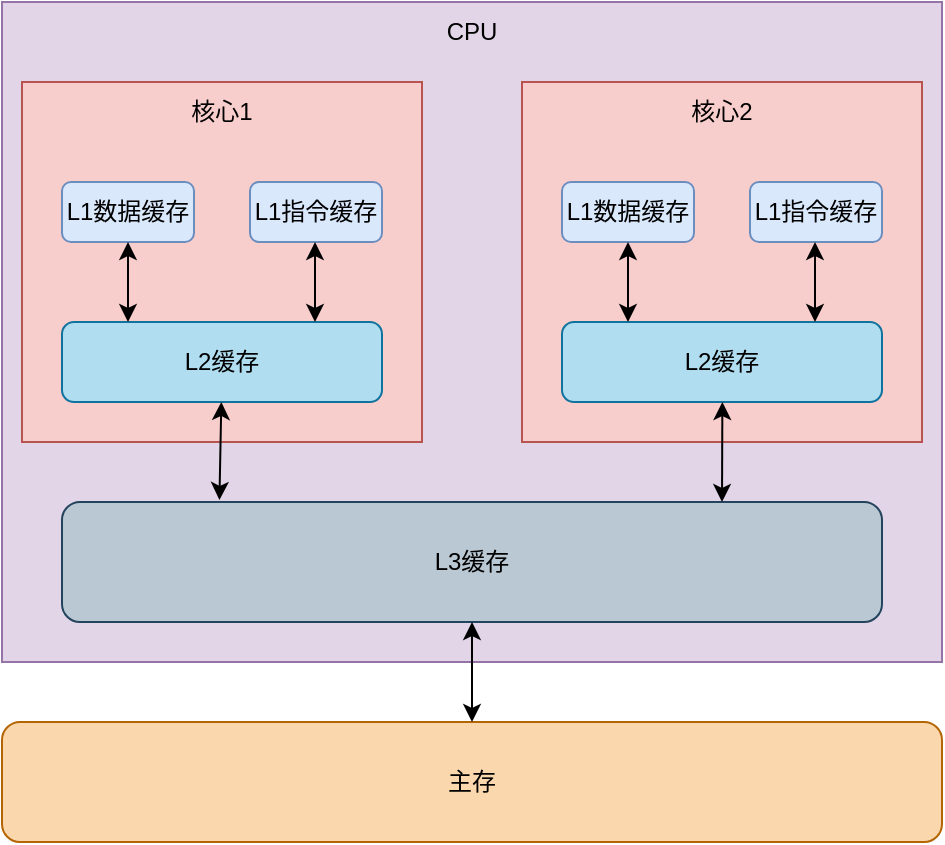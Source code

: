 <mxfile version="21.5.1" type="device" pages="2">
  <diagram name="第 1 页" id="ACGijIuzrhd0nZVXjb5g">
    <mxGraphModel dx="1195" dy="697" grid="1" gridSize="10" guides="1" tooltips="1" connect="1" arrows="1" fold="1" page="1" pageScale="1" pageWidth="827" pageHeight="1169" math="0" shadow="0">
      <root>
        <mxCell id="0" />
        <mxCell id="1" parent="0" />
        <mxCell id="p3ihebE-vP7jaE2jx-pJ-1" value="" style="rounded=0;whiteSpace=wrap;html=1;fillColor=#e1d5e7;strokeColor=#9673a6;" vertex="1" parent="1">
          <mxGeometry x="220" y="210" width="470" height="330" as="geometry" />
        </mxCell>
        <mxCell id="p3ihebE-vP7jaE2jx-pJ-2" value="" style="rounded=0;whiteSpace=wrap;html=1;fillColor=#f8cecc;strokeColor=#b85450;" vertex="1" parent="1">
          <mxGeometry x="230" y="250" width="200" height="180" as="geometry" />
        </mxCell>
        <mxCell id="p3ihebE-vP7jaE2jx-pJ-3" value="L1数据缓存" style="rounded=1;whiteSpace=wrap;html=1;fillColor=#dae8fc;strokeColor=#6c8ebf;" vertex="1" parent="1">
          <mxGeometry x="250" y="300" width="66" height="30" as="geometry" />
        </mxCell>
        <mxCell id="p3ihebE-vP7jaE2jx-pJ-4" value="L1指令缓存" style="rounded=1;whiteSpace=wrap;html=1;fillColor=#dae8fc;strokeColor=#6c8ebf;" vertex="1" parent="1">
          <mxGeometry x="344" y="300" width="66" height="30" as="geometry" />
        </mxCell>
        <mxCell id="p3ihebE-vP7jaE2jx-pJ-5" value="CPU" style="text;html=1;strokeColor=none;fillColor=none;align=center;verticalAlign=middle;whiteSpace=wrap;rounded=0;" vertex="1" parent="1">
          <mxGeometry x="425" y="210" width="60" height="30" as="geometry" />
        </mxCell>
        <mxCell id="p3ihebE-vP7jaE2jx-pJ-6" value="核心1" style="text;html=1;strokeColor=none;fillColor=none;align=center;verticalAlign=middle;whiteSpace=wrap;rounded=0;" vertex="1" parent="1">
          <mxGeometry x="300" y="250" width="60" height="30" as="geometry" />
        </mxCell>
        <mxCell id="p3ihebE-vP7jaE2jx-pJ-7" value="L2缓存" style="rounded=1;whiteSpace=wrap;html=1;fillColor=#b1ddf0;strokeColor=#10739e;" vertex="1" parent="1">
          <mxGeometry x="250" y="370" width="160" height="40" as="geometry" />
        </mxCell>
        <mxCell id="p3ihebE-vP7jaE2jx-pJ-8" value="" style="endArrow=classic;startArrow=classic;html=1;rounded=0;entryX=0.5;entryY=1;entryDx=0;entryDy=0;" edge="1" parent="1" target="p3ihebE-vP7jaE2jx-pJ-3">
          <mxGeometry width="50" height="50" relative="1" as="geometry">
            <mxPoint x="283" y="370" as="sourcePoint" />
            <mxPoint x="290" y="330" as="targetPoint" />
          </mxGeometry>
        </mxCell>
        <mxCell id="p3ihebE-vP7jaE2jx-pJ-9" value="" style="endArrow=classic;startArrow=classic;html=1;rounded=0;entryX=0.5;entryY=1;entryDx=0;entryDy=0;" edge="1" parent="1">
          <mxGeometry width="50" height="50" relative="1" as="geometry">
            <mxPoint x="376.5" y="370" as="sourcePoint" />
            <mxPoint x="376.5" y="330" as="targetPoint" />
          </mxGeometry>
        </mxCell>
        <mxCell id="p3ihebE-vP7jaE2jx-pJ-10" value="" style="rounded=0;whiteSpace=wrap;html=1;fillColor=#f8cecc;strokeColor=#b85450;" vertex="1" parent="1">
          <mxGeometry x="480" y="250" width="200" height="180" as="geometry" />
        </mxCell>
        <mxCell id="p3ihebE-vP7jaE2jx-pJ-11" value="L1数据缓存" style="rounded=1;whiteSpace=wrap;html=1;fillColor=#dae8fc;strokeColor=#6c8ebf;" vertex="1" parent="1">
          <mxGeometry x="500" y="300" width="66" height="30" as="geometry" />
        </mxCell>
        <mxCell id="p3ihebE-vP7jaE2jx-pJ-12" value="L1指令缓存" style="rounded=1;whiteSpace=wrap;html=1;fillColor=#dae8fc;strokeColor=#6c8ebf;" vertex="1" parent="1">
          <mxGeometry x="594" y="300" width="66" height="30" as="geometry" />
        </mxCell>
        <mxCell id="p3ihebE-vP7jaE2jx-pJ-13" value="核心2" style="text;html=1;strokeColor=none;fillColor=none;align=center;verticalAlign=middle;whiteSpace=wrap;rounded=0;" vertex="1" parent="1">
          <mxGeometry x="550" y="250" width="60" height="30" as="geometry" />
        </mxCell>
        <mxCell id="p3ihebE-vP7jaE2jx-pJ-14" value="L2缓存" style="rounded=1;whiteSpace=wrap;html=1;fillColor=#b1ddf0;strokeColor=#10739e;" vertex="1" parent="1">
          <mxGeometry x="500" y="370" width="160" height="40" as="geometry" />
        </mxCell>
        <mxCell id="p3ihebE-vP7jaE2jx-pJ-15" value="" style="endArrow=classic;startArrow=classic;html=1;rounded=0;entryX=0.5;entryY=1;entryDx=0;entryDy=0;" edge="1" target="p3ihebE-vP7jaE2jx-pJ-11" parent="1">
          <mxGeometry width="50" height="50" relative="1" as="geometry">
            <mxPoint x="533" y="370" as="sourcePoint" />
            <mxPoint x="540" y="330" as="targetPoint" />
          </mxGeometry>
        </mxCell>
        <mxCell id="p3ihebE-vP7jaE2jx-pJ-16" value="" style="endArrow=classic;startArrow=classic;html=1;rounded=0;entryX=0.5;entryY=1;entryDx=0;entryDy=0;" edge="1" parent="1">
          <mxGeometry width="50" height="50" relative="1" as="geometry">
            <mxPoint x="626.5" y="370" as="sourcePoint" />
            <mxPoint x="626.5" y="330" as="targetPoint" />
          </mxGeometry>
        </mxCell>
        <mxCell id="p3ihebE-vP7jaE2jx-pJ-17" value="L3缓存" style="rounded=1;whiteSpace=wrap;html=1;fillColor=#bac8d3;strokeColor=#23445d;" vertex="1" parent="1">
          <mxGeometry x="250" y="460" width="410" height="60" as="geometry" />
        </mxCell>
        <mxCell id="p3ihebE-vP7jaE2jx-pJ-18" value="" style="endArrow=classic;startArrow=classic;html=1;rounded=0;entryX=0.5;entryY=1;entryDx=0;entryDy=0;exitX=0.192;exitY=-0.017;exitDx=0;exitDy=0;exitPerimeter=0;" edge="1" parent="1" source="p3ihebE-vP7jaE2jx-pJ-17">
          <mxGeometry width="50" height="50" relative="1" as="geometry">
            <mxPoint x="329.66" y="450" as="sourcePoint" />
            <mxPoint x="329.66" y="410" as="targetPoint" />
          </mxGeometry>
        </mxCell>
        <mxCell id="p3ihebE-vP7jaE2jx-pJ-19" value="" style="endArrow=classic;startArrow=classic;html=1;rounded=0;entryX=0.5;entryY=1;entryDx=0;entryDy=0;" edge="1" parent="1">
          <mxGeometry width="50" height="50" relative="1" as="geometry">
            <mxPoint x="580" y="460" as="sourcePoint" />
            <mxPoint x="580.19" y="410" as="targetPoint" />
          </mxGeometry>
        </mxCell>
        <mxCell id="p3ihebE-vP7jaE2jx-pJ-20" value="主存" style="rounded=1;whiteSpace=wrap;html=1;fillColor=#fad7ac;strokeColor=#b46504;" vertex="1" parent="1">
          <mxGeometry x="220" y="570" width="470" height="60" as="geometry" />
        </mxCell>
        <mxCell id="p3ihebE-vP7jaE2jx-pJ-21" value="" style="endArrow=classic;startArrow=classic;html=1;rounded=0;exitX=0.5;exitY=0;exitDx=0;exitDy=0;entryX=0.5;entryY=1;entryDx=0;entryDy=0;" edge="1" parent="1" source="p3ihebE-vP7jaE2jx-pJ-20" target="p3ihebE-vP7jaE2jx-pJ-17">
          <mxGeometry width="50" height="50" relative="1" as="geometry">
            <mxPoint x="410" y="570" as="sourcePoint" />
            <mxPoint x="460" y="520" as="targetPoint" />
          </mxGeometry>
        </mxCell>
      </root>
    </mxGraphModel>
  </diagram>
  <diagram id="BAVsK_he-TRnKglAebo0" name="第 2 页">
    <mxGraphModel dx="1195" dy="697" grid="1" gridSize="10" guides="1" tooltips="1" connect="1" arrows="1" fold="1" page="1" pageScale="1" pageWidth="827" pageHeight="1169" math="0" shadow="0">
      <root>
        <mxCell id="0" />
        <mxCell id="1" parent="0" />
        <mxCell id="0zQAIz0TJpnZ4_54E1hD-2" value="" style="rounded=0;whiteSpace=wrap;html=1;fillColor=#f8cecc;strokeColor=#b85450;" vertex="1" parent="1">
          <mxGeometry x="230" y="250" width="200" height="180" as="geometry" />
        </mxCell>
        <mxCell id="0zQAIz0TJpnZ4_54E1hD-3" value="" style="rounded=1;whiteSpace=wrap;html=1;fillColor=#dae8fc;strokeColor=#6c8ebf;" vertex="1" parent="1">
          <mxGeometry x="250" y="300" width="160" height="120" as="geometry" />
        </mxCell>
        <mxCell id="0zQAIz0TJpnZ4_54E1hD-6" value="核心1" style="text;html=1;strokeColor=none;fillColor=none;align=center;verticalAlign=middle;whiteSpace=wrap;rounded=0;" vertex="1" parent="1">
          <mxGeometry x="300" y="250" width="60" height="30" as="geometry" />
        </mxCell>
        <mxCell id="0zQAIz0TJpnZ4_54E1hD-10" value="" style="rounded=0;whiteSpace=wrap;html=1;fillColor=#f8cecc;strokeColor=#b85450;" vertex="1" parent="1">
          <mxGeometry x="480" y="250" width="200" height="180" as="geometry" />
        </mxCell>
        <mxCell id="0zQAIz0TJpnZ4_54E1hD-13" value="核心2" style="text;html=1;strokeColor=none;fillColor=none;align=center;verticalAlign=middle;whiteSpace=wrap;rounded=0;" vertex="1" parent="1">
          <mxGeometry x="550" y="250" width="60" height="30" as="geometry" />
        </mxCell>
        <mxCell id="0zQAIz0TJpnZ4_54E1hD-20" value="" style="rounded=1;whiteSpace=wrap;html=1;fillColor=#fad7ac;strokeColor=#b46504;" vertex="1" parent="1">
          <mxGeometry x="220" y="460" width="470" height="220" as="geometry" />
        </mxCell>
        <mxCell id="0zQAIz0TJpnZ4_54E1hD-22" value="主存" style="text;html=1;strokeColor=none;fillColor=none;align=center;verticalAlign=middle;whiteSpace=wrap;rounded=0;" vertex="1" parent="1">
          <mxGeometry x="425" y="460" width="60" height="30" as="geometry" />
        </mxCell>
        <mxCell id="0zQAIz0TJpnZ4_54E1hD-23" value="L1" style="text;html=1;strokeColor=none;fillColor=none;align=center;verticalAlign=middle;whiteSpace=wrap;rounded=0;" vertex="1" parent="1">
          <mxGeometry x="300" y="300" width="60" height="30" as="geometry" />
        </mxCell>
        <mxCell id="0zQAIz0TJpnZ4_54E1hD-24" value="" style="rounded=0;whiteSpace=wrap;html=1;" vertex="1" parent="1">
          <mxGeometry x="260" y="330" width="120" height="30" as="geometry" />
        </mxCell>
        <mxCell id="0zQAIz0TJpnZ4_54E1hD-25" value="a" style="rounded=0;whiteSpace=wrap;html=1;" vertex="1" parent="1">
          <mxGeometry x="260" y="330" width="30" height="30" as="geometry" />
        </mxCell>
        <mxCell id="0zQAIz0TJpnZ4_54E1hD-26" value="b" style="rounded=0;whiteSpace=wrap;html=1;" vertex="1" parent="1">
          <mxGeometry x="290" y="330" width="30" height="30" as="geometry" />
        </mxCell>
        <mxCell id="0zQAIz0TJpnZ4_54E1hD-27" value="..." style="rounded=0;whiteSpace=wrap;html=1;" vertex="1" parent="1">
          <mxGeometry x="320" y="330" width="60" height="30" as="geometry" />
        </mxCell>
        <mxCell id="0zQAIz0TJpnZ4_54E1hD-28" value="" style="rounded=0;whiteSpace=wrap;html=1;" vertex="1" parent="1">
          <mxGeometry x="240" y="510" width="120" height="30" as="geometry" />
        </mxCell>
        <mxCell id="0zQAIz0TJpnZ4_54E1hD-29" value="a" style="rounded=0;whiteSpace=wrap;html=1;" vertex="1" parent="1">
          <mxGeometry x="240" y="510" width="30" height="30" as="geometry" />
        </mxCell>
        <mxCell id="0zQAIz0TJpnZ4_54E1hD-30" value="b" style="rounded=0;whiteSpace=wrap;html=1;" vertex="1" parent="1">
          <mxGeometry x="270" y="510" width="30" height="30" as="geometry" />
        </mxCell>
        <mxCell id="0zQAIz0TJpnZ4_54E1hD-31" value="" style="rounded=0;whiteSpace=wrap;html=1;" vertex="1" parent="1">
          <mxGeometry x="320" y="510" width="160" height="30" as="geometry" />
        </mxCell>
        <mxCell id="0zQAIz0TJpnZ4_54E1hD-32" value="..." style="rounded=0;whiteSpace=wrap;html=1;" vertex="1" parent="1">
          <mxGeometry x="300" y="510" width="370" height="30" as="geometry" />
        </mxCell>
        <mxCell id="0zQAIz0TJpnZ4_54E1hD-42" value="" style="shape=curlyBracket;whiteSpace=wrap;html=1;rounded=1;labelPosition=left;verticalLabelPosition=middle;align=right;verticalAlign=middle;size=0.5;rotation=90;" vertex="1" parent="1">
          <mxGeometry x="290" y="440" width="20" height="120" as="geometry" />
        </mxCell>
        <mxCell id="0zQAIz0TJpnZ4_54E1hD-44" value="一个缓存行大小" style="text;html=1;strokeColor=none;fillColor=none;align=center;verticalAlign=middle;whiteSpace=wrap;rounded=0;" vertex="1" parent="1">
          <mxGeometry x="255" y="470" width="90" height="30" as="geometry" />
        </mxCell>
        <mxCell id="0zQAIz0TJpnZ4_54E1hD-46" value="" style="rounded=1;whiteSpace=wrap;html=1;fillColor=#dae8fc;strokeColor=#6c8ebf;" vertex="1" parent="1">
          <mxGeometry x="500" y="300" width="160" height="120" as="geometry" />
        </mxCell>
        <mxCell id="0zQAIz0TJpnZ4_54E1hD-47" value="L1" style="text;html=1;strokeColor=none;fillColor=none;align=center;verticalAlign=middle;whiteSpace=wrap;rounded=0;" vertex="1" parent="1">
          <mxGeometry x="550" y="300" width="60" height="30" as="geometry" />
        </mxCell>
        <mxCell id="0zQAIz0TJpnZ4_54E1hD-48" value="" style="rounded=0;whiteSpace=wrap;html=1;" vertex="1" parent="1">
          <mxGeometry x="510" y="330" width="120" height="30" as="geometry" />
        </mxCell>
        <mxCell id="0zQAIz0TJpnZ4_54E1hD-49" value="a" style="rounded=0;whiteSpace=wrap;html=1;" vertex="1" parent="1">
          <mxGeometry x="510" y="330" width="30" height="30" as="geometry" />
        </mxCell>
        <mxCell id="0zQAIz0TJpnZ4_54E1hD-50" value="b" style="rounded=0;whiteSpace=wrap;html=1;" vertex="1" parent="1">
          <mxGeometry x="540" y="330" width="30" height="30" as="geometry" />
        </mxCell>
        <mxCell id="0zQAIz0TJpnZ4_54E1hD-51" value="..." style="rounded=0;whiteSpace=wrap;html=1;" vertex="1" parent="1">
          <mxGeometry x="570" y="330" width="60" height="30" as="geometry" />
        </mxCell>
        <mxCell id="jhWNpwx-mN4jyrC0Nx8Q-2" style="rounded=0;orthogonalLoop=1;jettySize=auto;html=1;entryX=0;entryY=0.5;entryDx=0;entryDy=0;" edge="1" parent="1" source="jhWNpwx-mN4jyrC0Nx8Q-1" target="0zQAIz0TJpnZ4_54E1hD-25">
          <mxGeometry relative="1" as="geometry" />
        </mxCell>
        <mxCell id="jhWNpwx-mN4jyrC0Nx8Q-1" value="1. 线程1修改了a的值" style="text;html=1;strokeColor=none;fillColor=none;align=center;verticalAlign=middle;whiteSpace=wrap;rounded=0;" vertex="1" parent="1">
          <mxGeometry x="110" y="250" width="100" height="30" as="geometry" />
        </mxCell>
        <mxCell id="jhWNpwx-mN4jyrC0Nx8Q-3" style="edgeStyle=orthogonalEdgeStyle;rounded=0;orthogonalLoop=1;jettySize=auto;html=1;entryX=0.5;entryY=1;entryDx=0;entryDy=0;curved=1;" edge="1" parent="1" source="0zQAIz0TJpnZ4_54E1hD-25" target="0zQAIz0TJpnZ4_54E1hD-49">
          <mxGeometry relative="1" as="geometry">
            <Array as="points">
              <mxPoint x="275" y="400" />
              <mxPoint x="525" y="400" />
            </Array>
          </mxGeometry>
        </mxCell>
        <mxCell id="jhWNpwx-mN4jyrC0Nx8Q-4" value="2. a所在的缓存行失效" style="text;html=1;strokeColor=none;fillColor=none;align=center;verticalAlign=middle;whiteSpace=wrap;rounded=0;" vertex="1" parent="1">
          <mxGeometry x="500" y="380" width="140" height="30" as="geometry" />
        </mxCell>
        <mxCell id="jhWNpwx-mN4jyrC0Nx8Q-7" style="rounded=0;orthogonalLoop=1;jettySize=auto;html=1;entryX=1;entryY=0.5;entryDx=0;entryDy=0;" edge="1" parent="1" source="jhWNpwx-mN4jyrC0Nx8Q-6" target="0zQAIz0TJpnZ4_54E1hD-51">
          <mxGeometry relative="1" as="geometry" />
        </mxCell>
        <mxCell id="jhWNpwx-mN4jyrC0Nx8Q-8" value="X" style="edgeLabel;html=1;align=center;verticalAlign=middle;resizable=0;points=[];labelBackgroundColor=none;" vertex="1" connectable="0" parent="jhWNpwx-mN4jyrC0Nx8Q-7">
          <mxGeometry x="0.002" y="-2" relative="1" as="geometry">
            <mxPoint y="2" as="offset" />
          </mxGeometry>
        </mxCell>
        <mxCell id="jhWNpwx-mN4jyrC0Nx8Q-9" style="rounded=0;orthogonalLoop=1;jettySize=auto;html=1;entryX=0.962;entryY=0.009;entryDx=0;entryDy=0;entryPerimeter=0;" edge="1" parent="1" source="jhWNpwx-mN4jyrC0Nx8Q-6" target="0zQAIz0TJpnZ4_54E1hD-20">
          <mxGeometry relative="1" as="geometry" />
        </mxCell>
        <mxCell id="jhWNpwx-mN4jyrC0Nx8Q-6" value="3. 线程2读不到已经失效的缓存行" style="text;html=1;strokeColor=none;fillColor=none;align=center;verticalAlign=middle;whiteSpace=wrap;rounded=0;" vertex="1" parent="1">
          <mxGeometry x="690" y="270" width="100" height="30" as="geometry" />
        </mxCell>
        <mxCell id="jhWNpwx-mN4jyrC0Nx8Q-11" value="4. 去主存中查找" style="text;html=1;strokeColor=none;fillColor=none;align=center;verticalAlign=middle;whiteSpace=wrap;rounded=0;" vertex="1" parent="1">
          <mxGeometry x="700" y="400" width="60" height="30" as="geometry" />
        </mxCell>
      </root>
    </mxGraphModel>
  </diagram>
</mxfile>
